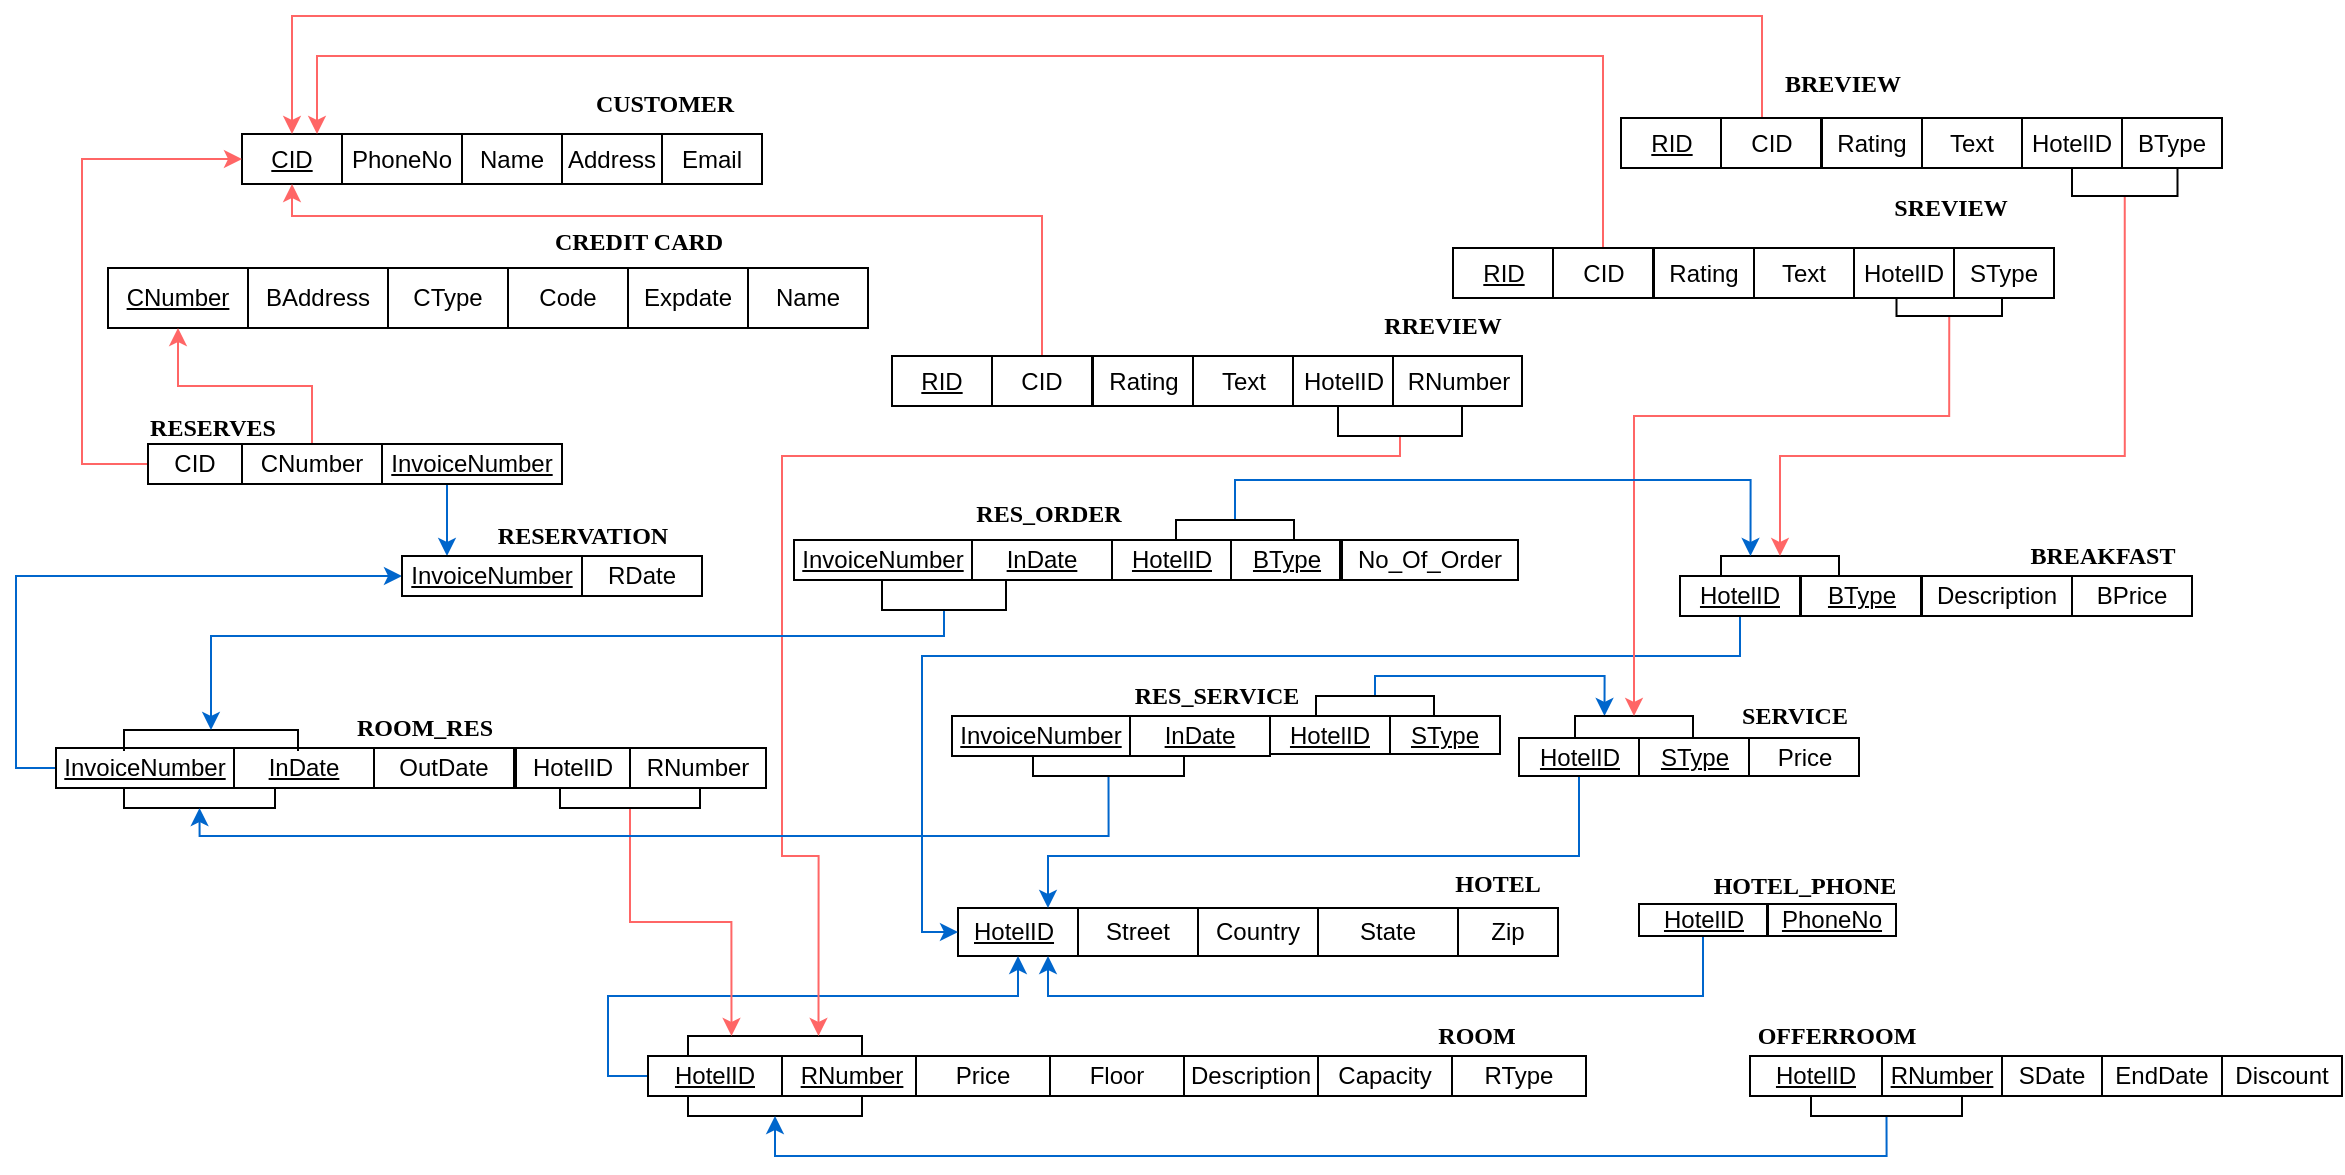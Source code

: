 <mxfile version="13.8.0" type="github">
  <diagram name="Page-1" id="efa7a0a1-bf9b-a30e-e6df-94a7791c09e9">
    <mxGraphModel dx="1934" dy="482" grid="1" gridSize="10" guides="1" tooltips="1" connect="1" arrows="1" fold="1" page="1" pageScale="1" pageWidth="826" pageHeight="1169" background="#ffffff" math="0" shadow="0">
      <root>
        <mxCell id="0" />
        <mxCell id="1" parent="0" />
        <mxCell id="9nVttLgA1WMZ91mnEe1L-120" value="" style="rounded=0;whiteSpace=wrap;html=1;" parent="1" vertex="1">
          <mxGeometry x="448" y="876" width="60" height="24" as="geometry" />
        </mxCell>
        <mxCell id="9nVttLgA1WMZ91mnEe1L-121" value="Zip" style="rounded=0;whiteSpace=wrap;html=1;" parent="1" vertex="1">
          <mxGeometry x="698" y="876" width="50" height="24" as="geometry" />
        </mxCell>
        <mxCell id="9nVttLgA1WMZ91mnEe1L-122" value="Street" style="whiteSpace=wrap;html=1;" parent="1" vertex="1">
          <mxGeometry x="508" y="876" width="60" height="24" as="geometry" />
        </mxCell>
        <mxCell id="9nVttLgA1WMZ91mnEe1L-127" value="&lt;u&gt;HotelID&lt;/u&gt;" style="text;html=1;strokeColor=none;fillColor=none;align=center;verticalAlign=middle;whiteSpace=wrap;rounded=0;" parent="1" vertex="1">
          <mxGeometry x="456" y="878" width="40" height="20" as="geometry" />
        </mxCell>
        <mxCell id="9nVttLgA1WMZ91mnEe1L-128" value="Country" style="rounded=0;whiteSpace=wrap;html=1;" parent="1" vertex="1">
          <mxGeometry x="568" y="876" width="60" height="24" as="geometry" />
        </mxCell>
        <mxCell id="9nVttLgA1WMZ91mnEe1L-129" value="State" style="rounded=0;whiteSpace=wrap;html=1;" parent="1" vertex="1">
          <mxGeometry x="628" y="876" width="70" height="24" as="geometry" />
        </mxCell>
        <mxCell id="9nVttLgA1WMZ91mnEe1L-130" value="&lt;font face=&quot;Times New Roman&quot;&gt;&lt;b&gt;HOTEL&lt;/b&gt;&lt;/font&gt;" style="text;html=1;strokeColor=none;fillColor=none;align=center;verticalAlign=middle;whiteSpace=wrap;rounded=0;" parent="1" vertex="1">
          <mxGeometry x="698" y="854" width="40" height="20" as="geometry" />
        </mxCell>
        <mxCell id="nEgtMDDTX5-OxtlX7NQl-19" style="edgeStyle=orthogonalEdgeStyle;rounded=0;orthogonalLoop=1;jettySize=auto;html=1;exitX=0;exitY=0.5;exitDx=0;exitDy=0;entryX=0.5;entryY=1;entryDx=0;entryDy=0;strokeColor=#0066CC;" parent="1" source="9nVttLgA1WMZ91mnEe1L-131" target="9nVttLgA1WMZ91mnEe1L-120" edge="1">
          <mxGeometry relative="1" as="geometry">
            <Array as="points">
              <mxPoint x="273" y="960" />
              <mxPoint x="273" y="920" />
              <mxPoint x="478" y="920" />
            </Array>
          </mxGeometry>
        </mxCell>
        <mxCell id="9nVttLgA1WMZ91mnEe1L-131" value="&lt;u&gt;HotelID&lt;/u&gt;" style="rounded=0;whiteSpace=wrap;html=1;" parent="1" vertex="1">
          <mxGeometry x="293" y="950" width="67" height="20" as="geometry" />
        </mxCell>
        <mxCell id="9nVttLgA1WMZ91mnEe1L-132" value="" style="rounded=0;whiteSpace=wrap;html=1;" parent="1" vertex="1">
          <mxGeometry x="360" y="950" width="67" height="20" as="geometry" />
        </mxCell>
        <mxCell id="9nVttLgA1WMZ91mnEe1L-133" value="Price" style="rounded=0;whiteSpace=wrap;html=1;" parent="1" vertex="1">
          <mxGeometry x="427" y="950" width="67" height="20" as="geometry" />
        </mxCell>
        <mxCell id="9nVttLgA1WMZ91mnEe1L-134" value="Floor" style="rounded=0;whiteSpace=wrap;html=1;" parent="1" vertex="1">
          <mxGeometry x="494" y="950" width="67" height="20" as="geometry" />
        </mxCell>
        <mxCell id="9nVttLgA1WMZ91mnEe1L-135" value="RType" style="rounded=0;whiteSpace=wrap;html=1;" parent="1" vertex="1">
          <mxGeometry x="695" y="950" width="67" height="20" as="geometry" />
        </mxCell>
        <mxCell id="9nVttLgA1WMZ91mnEe1L-136" value="Capacity" style="rounded=0;whiteSpace=wrap;html=1;" parent="1" vertex="1">
          <mxGeometry x="628" y="950" width="67" height="20" as="geometry" />
        </mxCell>
        <mxCell id="9nVttLgA1WMZ91mnEe1L-137" value="Description" style="rounded=0;whiteSpace=wrap;html=1;" parent="1" vertex="1">
          <mxGeometry x="561" y="950" width="67" height="20" as="geometry" />
        </mxCell>
        <mxCell id="9nVttLgA1WMZ91mnEe1L-141" value="&lt;u&gt;RNumber&lt;/u&gt;" style="text;html=1;strokeColor=none;fillColor=none;align=center;verticalAlign=middle;whiteSpace=wrap;rounded=0;" parent="1" vertex="1">
          <mxGeometry x="375" y="950" width="40" height="20" as="geometry" />
        </mxCell>
        <mxCell id="9nVttLgA1WMZ91mnEe1L-143" value="&lt;font face=&quot;Times New Roman&quot;&gt;&lt;b&gt;ROOM&lt;/b&gt;&lt;/font&gt;" style="text;html=1;align=center;verticalAlign=middle;resizable=0;points=[];autosize=1;" parent="1" vertex="1">
          <mxGeometry x="682" y="930" width="50" height="20" as="geometry" />
        </mxCell>
        <mxCell id="9nVttLgA1WMZ91mnEe1L-144" value="&lt;u&gt;CID&lt;/u&gt;" style="rounded=0;whiteSpace=wrap;html=1;" parent="1" vertex="1">
          <mxGeometry x="90" y="489" width="50" height="25" as="geometry" />
        </mxCell>
        <mxCell id="9nVttLgA1WMZ91mnEe1L-145" value="PhoneNo" style="rounded=0;whiteSpace=wrap;html=1;" parent="1" vertex="1">
          <mxGeometry x="140" y="489" width="60" height="25" as="geometry" />
        </mxCell>
        <mxCell id="9nVttLgA1WMZ91mnEe1L-146" value="Name" style="rounded=0;whiteSpace=wrap;html=1;" parent="1" vertex="1">
          <mxGeometry x="200" y="489" width="50" height="25" as="geometry" />
        </mxCell>
        <mxCell id="9nVttLgA1WMZ91mnEe1L-147" value="Address" style="rounded=0;whiteSpace=wrap;html=1;" parent="1" vertex="1">
          <mxGeometry x="250" y="489" width="50" height="25" as="geometry" />
        </mxCell>
        <mxCell id="9nVttLgA1WMZ91mnEe1L-148" value="Email" style="rounded=0;whiteSpace=wrap;html=1;" parent="1" vertex="1">
          <mxGeometry x="300" y="489" width="50" height="25" as="geometry" />
        </mxCell>
        <mxCell id="9nVttLgA1WMZ91mnEe1L-149" value="&lt;u&gt;CNumber&lt;/u&gt;" style="rounded=0;whiteSpace=wrap;html=1;" parent="1" vertex="1">
          <mxGeometry x="23" y="556" width="70" height="30" as="geometry" />
        </mxCell>
        <mxCell id="9nVttLgA1WMZ91mnEe1L-150" value="BAddress" style="rounded=0;whiteSpace=wrap;html=1;" parent="1" vertex="1">
          <mxGeometry x="93" y="556" width="70" height="30" as="geometry" />
        </mxCell>
        <mxCell id="9nVttLgA1WMZ91mnEe1L-151" value="CType" style="rounded=0;whiteSpace=wrap;html=1;" parent="1" vertex="1">
          <mxGeometry x="163" y="556" width="60" height="30" as="geometry" />
        </mxCell>
        <mxCell id="9nVttLgA1WMZ91mnEe1L-152" value="Code" style="rounded=0;whiteSpace=wrap;html=1;" parent="1" vertex="1">
          <mxGeometry x="223" y="556" width="60" height="30" as="geometry" />
        </mxCell>
        <mxCell id="9nVttLgA1WMZ91mnEe1L-153" value="Expdate" style="rounded=0;whiteSpace=wrap;html=1;" parent="1" vertex="1">
          <mxGeometry x="283" y="556" width="60" height="30" as="geometry" />
        </mxCell>
        <mxCell id="9nVttLgA1WMZ91mnEe1L-154" value="Name" style="rounded=0;whiteSpace=wrap;html=1;" parent="1" vertex="1">
          <mxGeometry x="343" y="556" width="60" height="30" as="geometry" />
        </mxCell>
        <mxCell id="9nVttLgA1WMZ91mnEe1L-158" value="&lt;font face=&quot;Times New Roman&quot;&gt;&lt;b&gt;CUSTOMER&lt;/b&gt;&lt;/font&gt;" style="text;html=1;align=center;verticalAlign=middle;resizable=0;points=[];autosize=1;" parent="1" vertex="1">
          <mxGeometry x="261" y="464" width="80" height="20" as="geometry" />
        </mxCell>
        <mxCell id="9nVttLgA1WMZ91mnEe1L-159" value="&lt;font face=&quot;Times New Roman&quot;&gt;&lt;b&gt;CREDIT CARD&lt;/b&gt;&lt;/font&gt;" style="text;html=1;align=center;verticalAlign=middle;resizable=0;points=[];autosize=1;" parent="1" vertex="1">
          <mxGeometry x="715.5" y="557" width="100" height="20" as="geometry" />
        </mxCell>
        <mxCell id="9nVttLgA1WMZ91mnEe1L-161" value="&lt;u&gt;InDate&lt;/u&gt;" style="rounded=0;whiteSpace=wrap;html=1;" parent="1" vertex="1">
          <mxGeometry x="86" y="796" width="70" height="20" as="geometry" />
        </mxCell>
        <mxCell id="9nVttLgA1WMZ91mnEe1L-162" value="OutDate" style="rounded=0;whiteSpace=wrap;html=1;" parent="1" vertex="1">
          <mxGeometry x="156" y="796" width="70" height="20" as="geometry" />
        </mxCell>
        <mxCell id="9nVttLgA1WMZ91mnEe1L-163" value="&lt;font face=&quot;Times New Roman&quot;&gt;&lt;b&gt;ROOM_RES&lt;/b&gt;&lt;/font&gt;" style="text;html=1;align=center;verticalAlign=middle;resizable=0;points=[];autosize=1;" parent="1" vertex="1">
          <mxGeometry x="141" y="776" width="80" height="20" as="geometry" />
        </mxCell>
        <mxCell id="9nVttLgA1WMZ91mnEe1L-165" value="&lt;u&gt;SType&lt;/u&gt;" style="rounded=0;whiteSpace=wrap;html=1;" parent="1" vertex="1">
          <mxGeometry x="788.5" y="791" width="55" height="19" as="geometry" />
        </mxCell>
        <mxCell id="9nVttLgA1WMZ91mnEe1L-177" style="edgeStyle=orthogonalEdgeStyle;rounded=0;orthogonalLoop=1;jettySize=auto;html=1;exitX=0.5;exitY=1;exitDx=0;exitDy=0;entryX=0.75;entryY=0;entryDx=0;entryDy=0;strokeColor=#0066CC;" parent="1" source="9nVttLgA1WMZ91mnEe1L-167" target="9nVttLgA1WMZ91mnEe1L-120" edge="1">
          <mxGeometry relative="1" as="geometry">
            <mxPoint x="396" y="870" as="targetPoint" />
            <Array as="points">
              <mxPoint x="759" y="850" />
              <mxPoint x="493" y="850" />
            </Array>
          </mxGeometry>
        </mxCell>
        <mxCell id="9nVttLgA1WMZ91mnEe1L-167" value="&lt;u&gt;HotelID&lt;/u&gt;" style="rounded=0;whiteSpace=wrap;html=1;" parent="1" vertex="1">
          <mxGeometry x="728.5" y="791" width="60" height="19" as="geometry" />
        </mxCell>
        <mxCell id="9nVttLgA1WMZ91mnEe1L-168" value="Price" style="rounded=0;whiteSpace=wrap;html=1;" parent="1" vertex="1">
          <mxGeometry x="843.5" y="791" width="55" height="19" as="geometry" />
        </mxCell>
        <mxCell id="9nVttLgA1WMZ91mnEe1L-176" style="edgeStyle=orthogonalEdgeStyle;rounded=0;orthogonalLoop=1;jettySize=auto;html=1;exitX=0.5;exitY=1;exitDx=0;exitDy=0;strokeColor=#0066CC;entryX=0;entryY=0.5;entryDx=0;entryDy=0;" parent="1" source="9nVttLgA1WMZ91mnEe1L-170" target="9nVttLgA1WMZ91mnEe1L-120" edge="1">
          <mxGeometry relative="1" as="geometry">
            <Array as="points">
              <mxPoint x="839" y="750" />
              <mxPoint x="430" y="750" />
              <mxPoint x="430" y="888" />
            </Array>
            <mxPoint x="450" y="876" as="targetPoint" />
          </mxGeometry>
        </mxCell>
        <mxCell id="9nVttLgA1WMZ91mnEe1L-170" value="&lt;u&gt;HotelID&lt;/u&gt;" style="rounded=0;whiteSpace=wrap;html=1;" parent="1" vertex="1">
          <mxGeometry x="809" y="710" width="60" height="20" as="geometry" />
        </mxCell>
        <mxCell id="9nVttLgA1WMZ91mnEe1L-171" value="&lt;u&gt;BType&lt;/u&gt;" style="rounded=0;whiteSpace=wrap;html=1;" parent="1" vertex="1">
          <mxGeometry x="869.5" y="710" width="60" height="20" as="geometry" />
        </mxCell>
        <mxCell id="9nVttLgA1WMZ91mnEe1L-172" value="Description" style="rounded=0;whiteSpace=wrap;html=1;" parent="1" vertex="1">
          <mxGeometry x="930" y="710" width="75" height="20" as="geometry" />
        </mxCell>
        <mxCell id="9nVttLgA1WMZ91mnEe1L-173" value="BPrice" style="rounded=0;whiteSpace=wrap;html=1;" parent="1" vertex="1">
          <mxGeometry x="1005" y="710" width="60" height="20" as="geometry" />
        </mxCell>
        <mxCell id="9nVttLgA1WMZ91mnEe1L-179" value="&lt;font face=&quot;Times New Roman&quot;&gt;&lt;b&gt;BREAKFAST&lt;/b&gt;&lt;/font&gt;" style="text;html=1;align=center;verticalAlign=middle;resizable=0;points=[];autosize=1;" parent="1" vertex="1">
          <mxGeometry x="975" y="690" width="90" height="20" as="geometry" />
        </mxCell>
        <mxCell id="9nVttLgA1WMZ91mnEe1L-180" value="&lt;font face=&quot;Times New Roman&quot;&gt;&lt;b&gt;SERVICE&lt;/b&gt;&lt;/font&gt;" style="text;html=1;align=center;verticalAlign=middle;resizable=0;points=[];autosize=1;" parent="1" vertex="1">
          <mxGeometry x="831" y="770" width="70" height="20" as="geometry" />
        </mxCell>
        <mxCell id="9nVttLgA1WMZ91mnEe1L-189" style="edgeStyle=orthogonalEdgeStyle;rounded=0;orthogonalLoop=1;jettySize=auto;html=1;entryX=0.5;entryY=0;entryDx=0;entryDy=0;strokeColor=#FF6666;" parent="1" target="9nVttLgA1WMZ91mnEe1L-144" edge="1">
          <mxGeometry relative="1" as="geometry">
            <mxPoint x="850" y="430" as="sourcePoint" />
            <Array as="points">
              <mxPoint x="850" y="481" />
              <mxPoint x="850" y="430" />
              <mxPoint x="115" y="430" />
            </Array>
          </mxGeometry>
        </mxCell>
        <mxCell id="9nVttLgA1WMZ91mnEe1L-183" value="CID" style="rounded=0;whiteSpace=wrap;html=1;" parent="1" vertex="1">
          <mxGeometry x="829.5" y="481" width="50" height="25" as="geometry" />
        </mxCell>
        <mxCell id="9nVttLgA1WMZ91mnEe1L-184" value="Rating" style="rounded=0;whiteSpace=wrap;html=1;" parent="1" vertex="1">
          <mxGeometry x="880" y="481" width="50" height="25" as="geometry" />
        </mxCell>
        <mxCell id="9nVttLgA1WMZ91mnEe1L-185" value="Text" style="rounded=0;whiteSpace=wrap;html=1;" parent="1" vertex="1">
          <mxGeometry x="930" y="481" width="50" height="25" as="geometry" />
        </mxCell>
        <mxCell id="9nVttLgA1WMZ91mnEe1L-186" value="HotelID" style="rounded=0;whiteSpace=wrap;html=1;" parent="1" vertex="1">
          <mxGeometry x="980" y="481" width="50" height="25" as="geometry" />
        </mxCell>
        <mxCell id="9nVttLgA1WMZ91mnEe1L-187" value="BType" style="rounded=0;whiteSpace=wrap;html=1;" parent="1" vertex="1">
          <mxGeometry x="1030" y="481" width="50" height="25" as="geometry" />
        </mxCell>
        <mxCell id="9nVttLgA1WMZ91mnEe1L-188" value="&lt;u&gt;RID&lt;/u&gt;" style="rounded=0;whiteSpace=wrap;html=1;" parent="1" vertex="1">
          <mxGeometry x="779.5" y="481" width="50" height="25" as="geometry" />
        </mxCell>
        <mxCell id="nEgtMDDTX5-OxtlX7NQl-12" style="edgeStyle=orthogonalEdgeStyle;rounded=0;orthogonalLoop=1;jettySize=auto;html=1;exitX=0.5;exitY=0;exitDx=0;exitDy=0;entryX=0.75;entryY=0;entryDx=0;entryDy=0;strokeColor=#FF6666;" parent="1" source="9nVttLgA1WMZ91mnEe1L-199" target="9nVttLgA1WMZ91mnEe1L-144" edge="1">
          <mxGeometry relative="1" as="geometry">
            <Array as="points">
              <mxPoint x="771" y="450" />
              <mxPoint x="128" y="450" />
            </Array>
          </mxGeometry>
        </mxCell>
        <mxCell id="9nVttLgA1WMZ91mnEe1L-199" value="CID" style="rounded=0;whiteSpace=wrap;html=1;" parent="1" vertex="1">
          <mxGeometry x="745.5" y="546" width="50" height="25" as="geometry" />
        </mxCell>
        <mxCell id="9nVttLgA1WMZ91mnEe1L-200" value="Rating" style="rounded=0;whiteSpace=wrap;html=1;" parent="1" vertex="1">
          <mxGeometry x="796" y="546" width="50" height="25" as="geometry" />
        </mxCell>
        <mxCell id="9nVttLgA1WMZ91mnEe1L-201" value="Text" style="rounded=0;whiteSpace=wrap;html=1;" parent="1" vertex="1">
          <mxGeometry x="846" y="546" width="50" height="25" as="geometry" />
        </mxCell>
        <mxCell id="9nVttLgA1WMZ91mnEe1L-202" value="HotelID" style="rounded=0;whiteSpace=wrap;html=1;" parent="1" vertex="1">
          <mxGeometry x="896" y="546" width="50" height="25" as="geometry" />
        </mxCell>
        <mxCell id="9nVttLgA1WMZ91mnEe1L-203" value="SType" style="rounded=0;whiteSpace=wrap;html=1;" parent="1" vertex="1">
          <mxGeometry x="946" y="546" width="50" height="25" as="geometry" />
        </mxCell>
        <mxCell id="9nVttLgA1WMZ91mnEe1L-204" value="&lt;u&gt;RID&lt;/u&gt;" style="rounded=0;whiteSpace=wrap;html=1;" parent="1" vertex="1">
          <mxGeometry x="695.5" y="546" width="50" height="25" as="geometry" />
        </mxCell>
        <mxCell id="nEgtMDDTX5-OxtlX7NQl-1" value="&lt;font face=&quot;Times New Roman&quot;&gt;&lt;b&gt;CREDIT CARD&lt;/b&gt;&lt;/font&gt;" style="text;html=1;align=center;verticalAlign=middle;resizable=0;points=[];autosize=1;" parent="1" vertex="1">
          <mxGeometry x="238" y="533" width="100" height="20" as="geometry" />
        </mxCell>
        <mxCell id="nEgtMDDTX5-OxtlX7NQl-2" value="&lt;font face=&quot;Times New Roman&quot;&gt;&lt;b&gt;BREVIEW&lt;/b&gt;&lt;/font&gt;" style="text;html=1;align=center;verticalAlign=middle;resizable=0;points=[];autosize=1;" parent="1" vertex="1">
          <mxGeometry x="855" y="454" width="70" height="20" as="geometry" />
        </mxCell>
        <mxCell id="nEgtMDDTX5-OxtlX7NQl-3" value="&lt;b&gt;&lt;font face=&quot;Times New Roman&quot;&gt;SREVIEW&lt;/font&gt;&lt;/b&gt;" style="text;html=1;align=center;verticalAlign=middle;resizable=0;points=[];autosize=1;" parent="1" vertex="1">
          <mxGeometry x="909" y="516" width="70" height="20" as="geometry" />
        </mxCell>
        <mxCell id="nEgtMDDTX5-OxtlX7NQl-13" style="edgeStyle=orthogonalEdgeStyle;rounded=0;orthogonalLoop=1;jettySize=auto;html=1;exitX=0.5;exitY=0;exitDx=0;exitDy=0;entryX=0.5;entryY=1;entryDx=0;entryDy=0;strokeColor=#FF6666;" parent="1" source="nEgtMDDTX5-OxtlX7NQl-4" target="9nVttLgA1WMZ91mnEe1L-144" edge="1">
          <mxGeometry relative="1" as="geometry">
            <Array as="points">
              <mxPoint x="490" y="530" />
              <mxPoint x="115" y="530" />
            </Array>
          </mxGeometry>
        </mxCell>
        <mxCell id="nEgtMDDTX5-OxtlX7NQl-4" value="CID" style="rounded=0;whiteSpace=wrap;html=1;" parent="1" vertex="1">
          <mxGeometry x="465" y="600" width="50" height="25" as="geometry" />
        </mxCell>
        <mxCell id="nEgtMDDTX5-OxtlX7NQl-5" value="Rating" style="rounded=0;whiteSpace=wrap;html=1;" parent="1" vertex="1">
          <mxGeometry x="515.5" y="600" width="50" height="25" as="geometry" />
        </mxCell>
        <mxCell id="nEgtMDDTX5-OxtlX7NQl-6" value="Text" style="rounded=0;whiteSpace=wrap;html=1;" parent="1" vertex="1">
          <mxGeometry x="565.5" y="600" width="50" height="25" as="geometry" />
        </mxCell>
        <mxCell id="nEgtMDDTX5-OxtlX7NQl-7" value="HotelID" style="rounded=0;whiteSpace=wrap;html=1;" parent="1" vertex="1">
          <mxGeometry x="615.5" y="600" width="50" height="25" as="geometry" />
        </mxCell>
        <mxCell id="nEgtMDDTX5-OxtlX7NQl-8" value="RNumber" style="rounded=0;whiteSpace=wrap;html=1;" parent="1" vertex="1">
          <mxGeometry x="665.5" y="600" width="64.5" height="25" as="geometry" />
        </mxCell>
        <mxCell id="nEgtMDDTX5-OxtlX7NQl-9" value="&lt;u&gt;RID&lt;/u&gt;" style="rounded=0;whiteSpace=wrap;html=1;" parent="1" vertex="1">
          <mxGeometry x="415" y="600" width="50" height="25" as="geometry" />
        </mxCell>
        <mxCell id="nEgtMDDTX5-OxtlX7NQl-24" value="&lt;font face=&quot;Times New Roman&quot;&gt;&lt;b&gt;RREVIEW&lt;/b&gt;&lt;/font&gt;" style="text;html=1;align=center;verticalAlign=middle;resizable=0;points=[];autosize=1;" parent="1" vertex="1">
          <mxGeometry x="655" y="575" width="70" height="20" as="geometry" />
        </mxCell>
        <mxCell id="nEgtMDDTX5-OxtlX7NQl-27" style="edgeStyle=orthogonalEdgeStyle;rounded=0;orthogonalLoop=1;jettySize=auto;html=1;exitX=0.5;exitY=1;exitDx=0;exitDy=0;entryX=0.75;entryY=1;entryDx=0;entryDy=0;strokeColor=#0066CC;" parent="1" source="nEgtMDDTX5-OxtlX7NQl-25" target="9nVttLgA1WMZ91mnEe1L-120" edge="1">
          <mxGeometry relative="1" as="geometry">
            <Array as="points">
              <mxPoint x="821" y="920" />
              <mxPoint x="493" y="920" />
            </Array>
          </mxGeometry>
        </mxCell>
        <mxCell id="nEgtMDDTX5-OxtlX7NQl-25" value="&lt;u&gt;HotelID&lt;/u&gt;" style="rounded=0;whiteSpace=wrap;html=1;" parent="1" vertex="1">
          <mxGeometry x="788.5" y="874" width="64" height="16" as="geometry" />
        </mxCell>
        <mxCell id="nEgtMDDTX5-OxtlX7NQl-26" value="&lt;u&gt;PhoneNo&lt;/u&gt;" style="rounded=0;whiteSpace=wrap;html=1;" parent="1" vertex="1">
          <mxGeometry x="853" y="874" width="64" height="16" as="geometry" />
        </mxCell>
        <mxCell id="nEgtMDDTX5-OxtlX7NQl-28" value="&lt;font face=&quot;Times New Roman&quot;&gt;&lt;b&gt;HOTEL_PHONE&lt;/b&gt;&lt;/font&gt;" style="text;html=1;align=center;verticalAlign=middle;resizable=0;points=[];autosize=1;" parent="1" vertex="1">
          <mxGeometry x="816" y="855" width="110" height="20" as="geometry" />
        </mxCell>
        <mxCell id="nEgtMDDTX5-OxtlX7NQl-38" style="edgeStyle=orthogonalEdgeStyle;rounded=0;orthogonalLoop=1;jettySize=auto;html=1;exitX=0;exitY=0.5;exitDx=0;exitDy=0;entryX=0;entryY=0.5;entryDx=0;entryDy=0;strokeColor=#FF6666;" parent="1" source="nEgtMDDTX5-OxtlX7NQl-29" target="9nVttLgA1WMZ91mnEe1L-144" edge="1">
          <mxGeometry relative="1" as="geometry">
            <Array as="points">
              <mxPoint x="10" y="654" />
              <mxPoint x="10" y="502" />
            </Array>
          </mxGeometry>
        </mxCell>
        <mxCell id="nEgtMDDTX5-OxtlX7NQl-29" value="CID" style="rounded=0;whiteSpace=wrap;html=1;" parent="1" vertex="1">
          <mxGeometry x="43" y="644" width="47" height="20" as="geometry" />
        </mxCell>
        <mxCell id="CG83F-GDAX2XXNqbLBXx-12" style="edgeStyle=orthogonalEdgeStyle;rounded=0;orthogonalLoop=1;jettySize=auto;html=1;exitX=0.5;exitY=0;exitDx=0;exitDy=0;entryX=0.5;entryY=1;entryDx=0;entryDy=0;strokeColor=#FF6666;" edge="1" parent="1" source="nEgtMDDTX5-OxtlX7NQl-30" target="9nVttLgA1WMZ91mnEe1L-149">
          <mxGeometry relative="1" as="geometry" />
        </mxCell>
        <mxCell id="nEgtMDDTX5-OxtlX7NQl-30" value="CNumber" style="rounded=0;whiteSpace=wrap;html=1;" parent="1" vertex="1">
          <mxGeometry x="90" y="644" width="70" height="20" as="geometry" />
        </mxCell>
        <mxCell id="CG83F-GDAX2XXNqbLBXx-9" style="edgeStyle=orthogonalEdgeStyle;rounded=0;orthogonalLoop=1;jettySize=auto;html=1;exitX=0.5;exitY=1;exitDx=0;exitDy=0;entryX=0.25;entryY=0;entryDx=0;entryDy=0;strokeColor=#0066CC;" edge="1" parent="1" source="nEgtMDDTX5-OxtlX7NQl-31" target="CG83F-GDAX2XXNqbLBXx-6">
          <mxGeometry relative="1" as="geometry" />
        </mxCell>
        <mxCell id="nEgtMDDTX5-OxtlX7NQl-31" value="&lt;u&gt;InvoiceNumber&lt;/u&gt;" style="rounded=0;whiteSpace=wrap;html=1;" parent="1" vertex="1">
          <mxGeometry x="160" y="644" width="90" height="20" as="geometry" />
        </mxCell>
        <mxCell id="nEgtMDDTX5-OxtlX7NQl-39" value="&lt;font face=&quot;Times New Roman&quot;&gt;&lt;b&gt;RESERVES&lt;/b&gt;&lt;/font&gt;" style="text;html=1;align=center;verticalAlign=middle;resizable=0;points=[];autosize=1;" parent="1" vertex="1">
          <mxGeometry x="34.5" y="626" width="80" height="20" as="geometry" />
        </mxCell>
        <mxCell id="nEgtMDDTX5-OxtlX7NQl-40" value="HotelID" style="rounded=0;whiteSpace=wrap;html=1;" parent="1" vertex="1">
          <mxGeometry x="227" y="796" width="57" height="20" as="geometry" />
        </mxCell>
        <mxCell id="nEgtMDDTX5-OxtlX7NQl-41" value="RNumber" style="rounded=0;whiteSpace=wrap;html=1;" parent="1" vertex="1">
          <mxGeometry x="284" y="796" width="68" height="20" as="geometry" />
        </mxCell>
        <mxCell id="phVcU_1lUUpoFt258UuJ-8" value="&lt;u&gt;HotelID&lt;/u&gt;" style="rounded=0;whiteSpace=wrap;html=1;" parent="1" vertex="1">
          <mxGeometry x="525" y="692" width="59.5" height="20" as="geometry" />
        </mxCell>
        <mxCell id="phVcU_1lUUpoFt258UuJ-9" value="&lt;u&gt;BType&lt;/u&gt;" style="rounded=0;whiteSpace=wrap;html=1;" parent="1" vertex="1">
          <mxGeometry x="584.5" y="692" width="54.5" height="20" as="geometry" />
        </mxCell>
        <mxCell id="phVcU_1lUUpoFt258UuJ-10" value="&lt;u&gt;InDate&lt;/u&gt;" style="rounded=0;whiteSpace=wrap;html=1;" parent="1" vertex="1">
          <mxGeometry x="455" y="692" width="70" height="20" as="geometry" />
        </mxCell>
        <mxCell id="phVcU_1lUUpoFt258UuJ-17" value="&lt;font face=&quot;Times New Roman&quot;&gt;&lt;b&gt;RES_ORDER&lt;/b&gt;&lt;/font&gt;" style="text;html=1;align=center;verticalAlign=middle;resizable=0;points=[];autosize=1;" parent="1" vertex="1">
          <mxGeometry x="448" y="669" width="90" height="20" as="geometry" />
        </mxCell>
        <mxCell id="phVcU_1lUUpoFt258UuJ-18" value="&lt;u&gt;InDate&lt;/u&gt;" style="rounded=0;whiteSpace=wrap;html=1;" parent="1" vertex="1">
          <mxGeometry x="534" y="780" width="70" height="20" as="geometry" />
        </mxCell>
        <mxCell id="phVcU_1lUUpoFt258UuJ-24" value="&lt;u&gt;HotelID&lt;/u&gt;" style="rounded=0;whiteSpace=wrap;html=1;" parent="1" vertex="1">
          <mxGeometry x="604" y="780" width="60" height="19" as="geometry" />
        </mxCell>
        <mxCell id="phVcU_1lUUpoFt258UuJ-27" value="&lt;u&gt;SType&lt;/u&gt;" style="rounded=0;whiteSpace=wrap;html=1;" parent="1" vertex="1">
          <mxGeometry x="664" y="780" width="55" height="19" as="geometry" />
        </mxCell>
        <mxCell id="phVcU_1lUUpoFt258UuJ-30" value="No_Of_Order" style="rounded=0;whiteSpace=wrap;html=1;" parent="1" vertex="1">
          <mxGeometry x="640" y="692" width="88" height="20" as="geometry" />
        </mxCell>
        <mxCell id="phVcU_1lUUpoFt258UuJ-31" value="&lt;font face=&quot;Times New Roman&quot;&gt;&lt;b&gt;RES_SERVICE&lt;/b&gt;&lt;/font&gt;" style="text;html=1;align=center;verticalAlign=middle;resizable=0;points=[];autosize=1;" parent="1" vertex="1">
          <mxGeometry x="527" y="760" width="100" height="20" as="geometry" />
        </mxCell>
        <mxCell id="phVcU_1lUUpoFt258UuJ-32" value="&lt;u&gt;HotelID&lt;/u&gt;" style="rounded=0;whiteSpace=wrap;html=1;" parent="1" vertex="1">
          <mxGeometry x="844" y="950" width="66" height="20" as="geometry" />
        </mxCell>
        <mxCell id="phVcU_1lUUpoFt258UuJ-33" value="&lt;u&gt;RNumber&lt;/u&gt;" style="rounded=0;whiteSpace=wrap;html=1;" parent="1" vertex="1">
          <mxGeometry x="910" y="950" width="60" height="20" as="geometry" />
        </mxCell>
        <mxCell id="phVcU_1lUUpoFt258UuJ-34" value="SDate" style="rounded=0;whiteSpace=wrap;html=1;" parent="1" vertex="1">
          <mxGeometry x="970" y="950" width="50" height="20" as="geometry" />
        </mxCell>
        <mxCell id="phVcU_1lUUpoFt258UuJ-35" value="Discount" style="rounded=0;whiteSpace=wrap;html=1;" parent="1" vertex="1">
          <mxGeometry x="1080" y="950" width="60" height="20" as="geometry" />
        </mxCell>
        <mxCell id="phVcU_1lUUpoFt258UuJ-36" value="EndDate" style="rounded=0;whiteSpace=wrap;html=1;" parent="1" vertex="1">
          <mxGeometry x="1020" y="950" width="60" height="20" as="geometry" />
        </mxCell>
        <mxCell id="phVcU_1lUUpoFt258UuJ-44" value="" style="shape=partialRectangle;whiteSpace=wrap;html=1;bottom=1;right=1;left=1;top=0;fillColor=none;routingCenterX=-0.5;strokeColor=#000000;" parent="1" vertex="1">
          <mxGeometry x="313" y="970" width="87" height="10" as="geometry" />
        </mxCell>
        <mxCell id="CG83F-GDAX2XXNqbLBXx-2" style="edgeStyle=orthogonalEdgeStyle;rounded=0;orthogonalLoop=1;jettySize=auto;html=1;exitX=0.5;exitY=1;exitDx=0;exitDy=0;entryX=0.5;entryY=1;entryDx=0;entryDy=0;strokeColor=#0066CC;" edge="1" parent="1" source="phVcU_1lUUpoFt258UuJ-45" target="phVcU_1lUUpoFt258UuJ-44">
          <mxGeometry relative="1" as="geometry" />
        </mxCell>
        <mxCell id="phVcU_1lUUpoFt258UuJ-45" value="" style="shape=partialRectangle;whiteSpace=wrap;html=1;bottom=1;right=1;left=1;top=0;fillColor=none;routingCenterX=-0.5;strokeColor=#000000;" parent="1" vertex="1">
          <mxGeometry x="874.5" y="970" width="75.5" height="10" as="geometry" />
        </mxCell>
        <mxCell id="phVcU_1lUUpoFt258UuJ-47" value="&lt;font face=&quot;Times New Roman&quot;&gt;&lt;b&gt;OFFERROOM&lt;/b&gt;&lt;/font&gt;" style="text;html=1;align=center;verticalAlign=middle;resizable=0;points=[];autosize=1;" parent="1" vertex="1">
          <mxGeometry x="842" y="930" width="90" height="20" as="geometry" />
        </mxCell>
        <mxCell id="phVcU_1lUUpoFt258UuJ-48" value="" style="shape=partialRectangle;whiteSpace=wrap;html=1;bottom=1;right=1;left=1;top=0;fillColor=none;routingCenterX=-0.5;direction=west;" parent="1" vertex="1">
          <mxGeometry x="313" y="940" width="87" height="10" as="geometry" />
        </mxCell>
        <mxCell id="phVcU_1lUUpoFt258UuJ-53" style="edgeStyle=orthogonalEdgeStyle;rounded=0;orthogonalLoop=1;jettySize=auto;html=1;exitX=0.5;exitY=1;exitDx=0;exitDy=0;entryX=0.75;entryY=1;entryDx=0;entryDy=0;strokeColor=#FF6666;" parent="1" source="phVcU_1lUUpoFt258UuJ-52" target="phVcU_1lUUpoFt258UuJ-48" edge="1">
          <mxGeometry relative="1" as="geometry" />
        </mxCell>
        <mxCell id="phVcU_1lUUpoFt258UuJ-52" value="" style="shape=partialRectangle;whiteSpace=wrap;html=1;bottom=1;right=1;left=1;top=0;fillColor=none;routingCenterX=-0.5;" parent="1" vertex="1">
          <mxGeometry x="249" y="816" width="70" height="10" as="geometry" />
        </mxCell>
        <mxCell id="phVcU_1lUUpoFt258UuJ-57" style="edgeStyle=orthogonalEdgeStyle;rounded=0;orthogonalLoop=1;jettySize=auto;html=1;exitX=0.5;exitY=1;exitDx=0;exitDy=0;entryX=0.25;entryY=1;entryDx=0;entryDy=0;strokeColor=#FF6666;" parent="1" source="phVcU_1lUUpoFt258UuJ-54" target="phVcU_1lUUpoFt258UuJ-48" edge="1">
          <mxGeometry relative="1" as="geometry">
            <Array as="points">
              <mxPoint x="669" y="650" />
              <mxPoint x="360" y="650" />
              <mxPoint x="360" y="850" />
              <mxPoint x="378" y="850" />
            </Array>
          </mxGeometry>
        </mxCell>
        <mxCell id="phVcU_1lUUpoFt258UuJ-54" value="" style="shape=partialRectangle;whiteSpace=wrap;html=1;bottom=1;right=1;left=1;top=0;fillColor=none;routingCenterX=-0.5;" parent="1" vertex="1">
          <mxGeometry x="638" y="625" width="62" height="15" as="geometry" />
        </mxCell>
        <mxCell id="phVcU_1lUUpoFt258UuJ-62" style="edgeStyle=orthogonalEdgeStyle;rounded=0;orthogonalLoop=1;jettySize=auto;html=1;exitX=0.5;exitY=1;exitDx=0;exitDy=0;entryX=0.75;entryY=1;entryDx=0;entryDy=0;strokeColor=#0066CC;" parent="1" source="phVcU_1lUUpoFt258UuJ-59" target="phVcU_1lUUpoFt258UuJ-63" edge="1">
          <mxGeometry relative="1" as="geometry">
            <mxPoint x="770" y="775" as="targetPoint" />
            <Array as="points">
              <mxPoint x="657" y="760" />
              <mxPoint x="771" y="760" />
            </Array>
          </mxGeometry>
        </mxCell>
        <mxCell id="phVcU_1lUUpoFt258UuJ-59" value="" style="shape=partialRectangle;whiteSpace=wrap;html=1;bottom=1;right=1;left=1;top=0;fillColor=none;routingCenterX=-0.5;direction=west;strokeColor=#000000;" parent="1" vertex="1">
          <mxGeometry x="627" y="770" width="59" height="10" as="geometry" />
        </mxCell>
        <mxCell id="phVcU_1lUUpoFt258UuJ-63" value="" style="shape=partialRectangle;whiteSpace=wrap;html=1;bottom=1;right=1;left=1;top=0;fillColor=none;routingCenterX=-0.5;direction=west;" parent="1" vertex="1">
          <mxGeometry x="756.5" y="780" width="59" height="10" as="geometry" />
        </mxCell>
        <mxCell id="phVcU_1lUUpoFt258UuJ-65" style="edgeStyle=orthogonalEdgeStyle;rounded=0;orthogonalLoop=1;jettySize=auto;html=1;exitX=0.5;exitY=1;exitDx=0;exitDy=0;entryX=0.5;entryY=1;entryDx=0;entryDy=0;strokeColor=#FF6666;" parent="1" source="phVcU_1lUUpoFt258UuJ-64" target="phVcU_1lUUpoFt258UuJ-63" edge="1">
          <mxGeometry relative="1" as="geometry">
            <Array as="points">
              <mxPoint x="944" y="630" />
              <mxPoint x="786" y="630" />
            </Array>
          </mxGeometry>
        </mxCell>
        <mxCell id="phVcU_1lUUpoFt258UuJ-64" value="" style="shape=partialRectangle;whiteSpace=wrap;html=1;bottom=1;right=1;left=1;top=0;fillColor=none;routingCenterX=-0.5;" parent="1" vertex="1">
          <mxGeometry x="917.25" y="571" width="52.75" height="9" as="geometry" />
        </mxCell>
        <mxCell id="phVcU_1lUUpoFt258UuJ-67" value="" style="shape=partialRectangle;whiteSpace=wrap;html=1;bottom=1;right=1;left=1;top=0;fillColor=none;routingCenterX=-0.5;direction=west;" parent="1" vertex="1">
          <mxGeometry x="829.5" y="700" width="59" height="10" as="geometry" />
        </mxCell>
        <mxCell id="phVcU_1lUUpoFt258UuJ-69" style="edgeStyle=orthogonalEdgeStyle;rounded=0;orthogonalLoop=1;jettySize=auto;html=1;exitX=0.5;exitY=1;exitDx=0;exitDy=0;entryX=0.5;entryY=1;entryDx=0;entryDy=0;strokeColor=#FF6666;" parent="1" source="phVcU_1lUUpoFt258UuJ-68" target="phVcU_1lUUpoFt258UuJ-67" edge="1">
          <mxGeometry relative="1" as="geometry">
            <Array as="points">
              <mxPoint x="1031" y="650" />
              <mxPoint x="859" y="650" />
            </Array>
          </mxGeometry>
        </mxCell>
        <mxCell id="phVcU_1lUUpoFt258UuJ-68" value="" style="shape=partialRectangle;whiteSpace=wrap;html=1;bottom=1;right=1;left=1;top=0;fillColor=none;routingCenterX=-0.5;" parent="1" vertex="1">
          <mxGeometry x="1005" y="506" width="52.75" height="14" as="geometry" />
        </mxCell>
        <mxCell id="phVcU_1lUUpoFt258UuJ-71" style="edgeStyle=orthogonalEdgeStyle;rounded=0;orthogonalLoop=1;jettySize=auto;html=1;exitX=0.5;exitY=1;exitDx=0;exitDy=0;entryX=0.75;entryY=1;entryDx=0;entryDy=0;strokeColor=#0066CC;" parent="1" source="phVcU_1lUUpoFt258UuJ-70" target="phVcU_1lUUpoFt258UuJ-67" edge="1">
          <mxGeometry relative="1" as="geometry" />
        </mxCell>
        <mxCell id="phVcU_1lUUpoFt258UuJ-70" value="" style="shape=partialRectangle;whiteSpace=wrap;html=1;bottom=1;right=1;left=1;top=0;fillColor=none;routingCenterX=-0.5;direction=west;strokeColor=#000000;" parent="1" vertex="1">
          <mxGeometry x="557" y="682" width="59" height="10" as="geometry" />
        </mxCell>
        <mxCell id="CG83F-GDAX2XXNqbLBXx-15" style="edgeStyle=orthogonalEdgeStyle;rounded=0;orthogonalLoop=1;jettySize=auto;html=1;exitX=0;exitY=0.5;exitDx=0;exitDy=0;entryX=0;entryY=0.5;entryDx=0;entryDy=0;strokeColor=#0066CC;" edge="1" parent="1" source="CG83F-GDAX2XXNqbLBXx-3" target="CG83F-GDAX2XXNqbLBXx-6">
          <mxGeometry relative="1" as="geometry" />
        </mxCell>
        <mxCell id="CG83F-GDAX2XXNqbLBXx-3" value="&lt;u&gt;InvoiceNumber&lt;/u&gt;" style="rounded=0;whiteSpace=wrap;html=1;" vertex="1" parent="1">
          <mxGeometry x="-3" y="796" width="89" height="20" as="geometry" />
        </mxCell>
        <mxCell id="CG83F-GDAX2XXNqbLBXx-6" value="&lt;u&gt;InvoiceNumber&lt;/u&gt;" style="rounded=0;whiteSpace=wrap;html=1;" vertex="1" parent="1">
          <mxGeometry x="170" y="700" width="90" height="20" as="geometry" />
        </mxCell>
        <mxCell id="CG83F-GDAX2XXNqbLBXx-7" value="RDate" style="rounded=0;whiteSpace=wrap;html=1;" vertex="1" parent="1">
          <mxGeometry x="260" y="700" width="60" height="20" as="geometry" />
        </mxCell>
        <mxCell id="CG83F-GDAX2XXNqbLBXx-8" value="&lt;font face=&quot;Times New Roman&quot;&gt;&lt;b&gt;RESERVATION&lt;/b&gt;&lt;/font&gt;" style="text;html=1;align=center;verticalAlign=middle;resizable=0;points=[];autosize=1;" vertex="1" parent="1">
          <mxGeometry x="210" y="680" width="100" height="20" as="geometry" />
        </mxCell>
        <mxCell id="CG83F-GDAX2XXNqbLBXx-13" value="&lt;u&gt;InvoiceNumber&lt;/u&gt;" style="rounded=0;whiteSpace=wrap;html=1;" vertex="1" parent="1">
          <mxGeometry x="366" y="692" width="89" height="20" as="geometry" />
        </mxCell>
        <mxCell id="CG83F-GDAX2XXNqbLBXx-14" value="" style="shape=partialRectangle;whiteSpace=wrap;html=1;bottom=1;right=1;left=1;top=0;fillColor=none;routingCenterX=-0.5;direction=west;" vertex="1" parent="1">
          <mxGeometry x="31" y="787" width="87" height="10" as="geometry" />
        </mxCell>
        <mxCell id="CG83F-GDAX2XXNqbLBXx-17" style="edgeStyle=orthogonalEdgeStyle;rounded=0;orthogonalLoop=1;jettySize=auto;html=1;exitX=0.5;exitY=1;exitDx=0;exitDy=0;entryX=0.5;entryY=1;entryDx=0;entryDy=0;strokeColor=#0066CC;" edge="1" parent="1" source="CG83F-GDAX2XXNqbLBXx-16" target="CG83F-GDAX2XXNqbLBXx-14">
          <mxGeometry relative="1" as="geometry">
            <Array as="points">
              <mxPoint x="441" y="740" />
              <mxPoint x="75" y="740" />
            </Array>
          </mxGeometry>
        </mxCell>
        <mxCell id="CG83F-GDAX2XXNqbLBXx-16" value="" style="shape=partialRectangle;whiteSpace=wrap;html=1;bottom=1;right=1;left=1;top=0;fillColor=none;routingCenterX=-0.5;" vertex="1" parent="1">
          <mxGeometry x="410" y="712" width="62" height="15" as="geometry" />
        </mxCell>
        <mxCell id="CG83F-GDAX2XXNqbLBXx-19" value="&lt;u&gt;InvoiceNumber&lt;/u&gt;" style="rounded=0;whiteSpace=wrap;html=1;" vertex="1" parent="1">
          <mxGeometry x="445" y="780" width="89" height="20" as="geometry" />
        </mxCell>
        <mxCell id="CG83F-GDAX2XXNqbLBXx-20" value="" style="shape=partialRectangle;whiteSpace=wrap;html=1;bottom=1;right=1;left=1;top=0;fillColor=none;routingCenterX=-0.5;strokeColor=#000000;" vertex="1" parent="1">
          <mxGeometry x="31" y="816" width="75.5" height="10" as="geometry" />
        </mxCell>
        <mxCell id="CG83F-GDAX2XXNqbLBXx-23" style="edgeStyle=orthogonalEdgeStyle;rounded=0;orthogonalLoop=1;jettySize=auto;html=1;exitX=0.5;exitY=1;exitDx=0;exitDy=0;entryX=0.5;entryY=1;entryDx=0;entryDy=0;strokeColor=#0066CC;" edge="1" parent="1" source="CG83F-GDAX2XXNqbLBXx-21" target="CG83F-GDAX2XXNqbLBXx-20">
          <mxGeometry relative="1" as="geometry">
            <Array as="points">
              <mxPoint x="523" y="840" />
              <mxPoint x="69" y="840" />
            </Array>
          </mxGeometry>
        </mxCell>
        <mxCell id="CG83F-GDAX2XXNqbLBXx-21" value="" style="shape=partialRectangle;whiteSpace=wrap;html=1;bottom=1;right=1;left=1;top=0;fillColor=none;routingCenterX=-0.5;strokeColor=#000000;" vertex="1" parent="1">
          <mxGeometry x="485.5" y="800" width="75.5" height="10" as="geometry" />
        </mxCell>
      </root>
    </mxGraphModel>
  </diagram>
</mxfile>
